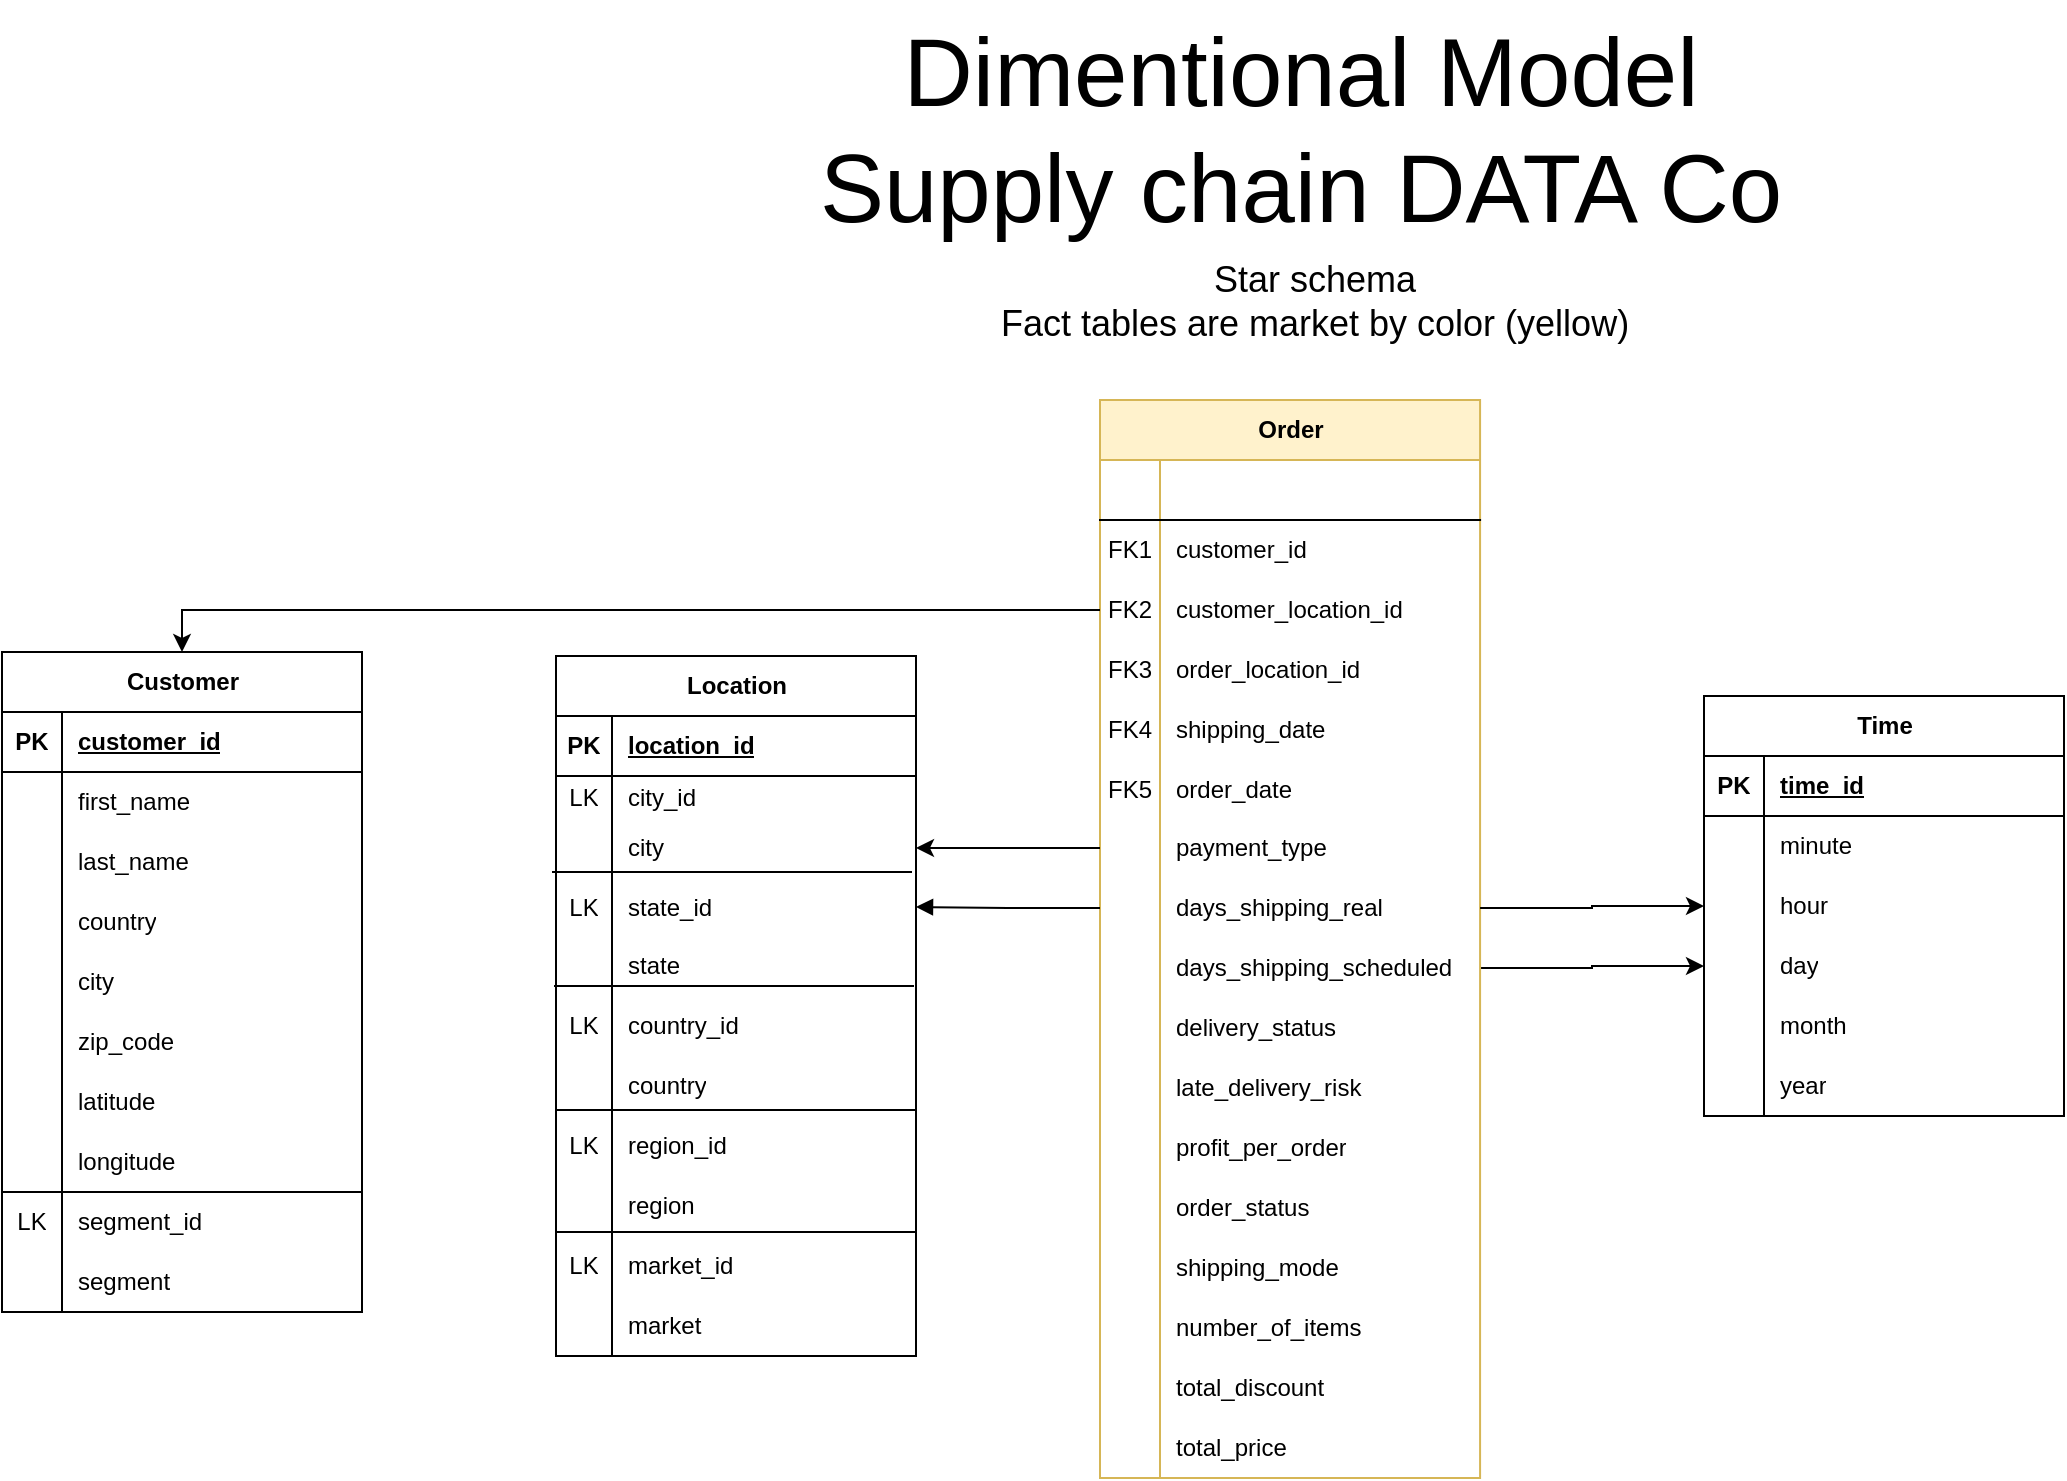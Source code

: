 <mxfile version="21.1.2" type="device">
  <diagram id="C5RBs43oDa-KdzZeNtuy" name="Page-1">
    <mxGraphModel dx="1591" dy="1399" grid="0" gridSize="10" guides="1" tooltips="1" connect="1" arrows="1" fold="1" page="0" pageScale="1" pageWidth="827" pageHeight="1169" math="0" shadow="0">
      <root>
        <mxCell id="WIyWlLk6GJQsqaUBKTNV-0" />
        <mxCell id="WIyWlLk6GJQsqaUBKTNV-1" parent="WIyWlLk6GJQsqaUBKTNV-0" />
        <mxCell id="9vlINu2ijhQBHvUozJI8-331" value="" style="edgeStyle=orthogonalEdgeStyle;rounded=0;orthogonalLoop=1;jettySize=auto;html=1;entryX=0;entryY=0.5;entryDx=0;entryDy=0;exitX=1;exitY=0.5;exitDx=0;exitDy=0;" parent="WIyWlLk6GJQsqaUBKTNV-1" source="9vlINu2ijhQBHvUozJI8-223" target="9vlINu2ijhQBHvUozJI8-97" edge="1">
          <mxGeometry relative="1" as="geometry">
            <mxPoint x="1900" y="445.0" as="targetPoint" />
          </mxGeometry>
        </mxCell>
        <mxCell id="9vlINu2ijhQBHvUozJI8-0" value="Order" style="shape=table;startSize=30;container=1;collapsible=1;childLayout=tableLayout;fixedRows=1;rowLines=0;fontStyle=1;align=center;resizeLast=1;html=1;fillColor=#fff2cc;strokeColor=#d6b656;" parent="WIyWlLk6GJQsqaUBKTNV-1" vertex="1">
          <mxGeometry x="1590" y="163" width="190.039" height="539" as="geometry" />
        </mxCell>
        <mxCell id="9vlINu2ijhQBHvUozJI8-1" value="" style="shape=tableRow;horizontal=0;startSize=0;swimlaneHead=0;swimlaneBody=0;fillColor=none;collapsible=0;dropTarget=0;points=[[0,0.5],[1,0.5]];portConstraint=eastwest;top=0;left=0;right=0;bottom=1;" parent="9vlINu2ijhQBHvUozJI8-0" vertex="1">
          <mxGeometry y="30" width="190.039" height="30" as="geometry" />
        </mxCell>
        <mxCell id="9vlINu2ijhQBHvUozJI8-2" value="" style="shape=partialRectangle;connectable=0;fillColor=none;top=0;left=0;bottom=0;right=0;fontStyle=1;overflow=hidden;whiteSpace=wrap;html=1;" parent="9vlINu2ijhQBHvUozJI8-1" vertex="1">
          <mxGeometry width="30" height="30" as="geometry">
            <mxRectangle width="30" height="30" as="alternateBounds" />
          </mxGeometry>
        </mxCell>
        <mxCell id="9vlINu2ijhQBHvUozJI8-3" value="" style="shape=partialRectangle;connectable=0;fillColor=none;top=0;left=0;bottom=0;right=0;align=left;spacingLeft=6;fontStyle=5;overflow=hidden;whiteSpace=wrap;html=1;" parent="9vlINu2ijhQBHvUozJI8-1" vertex="1">
          <mxGeometry x="30" width="160.039" height="30" as="geometry">
            <mxRectangle width="160.039" height="30" as="alternateBounds" />
          </mxGeometry>
        </mxCell>
        <mxCell id="crPJ7tFQ0Vz0llvzbCSS-12" style="shape=tableRow;horizontal=0;startSize=0;swimlaneHead=0;swimlaneBody=0;fillColor=none;collapsible=0;dropTarget=0;points=[[0,0.5],[1,0.5]];portConstraint=eastwest;top=0;left=0;right=0;bottom=0;" parent="9vlINu2ijhQBHvUozJI8-0" vertex="1">
          <mxGeometry y="60" width="190.039" height="30" as="geometry" />
        </mxCell>
        <mxCell id="crPJ7tFQ0Vz0llvzbCSS-13" value="FK1" style="shape=partialRectangle;connectable=0;fillColor=none;top=0;left=0;bottom=0;right=0;editable=1;overflow=hidden;whiteSpace=wrap;html=1;" parent="crPJ7tFQ0Vz0llvzbCSS-12" vertex="1">
          <mxGeometry width="30" height="30" as="geometry">
            <mxRectangle width="30" height="30" as="alternateBounds" />
          </mxGeometry>
        </mxCell>
        <mxCell id="crPJ7tFQ0Vz0llvzbCSS-14" value="customer_id" style="shape=partialRectangle;connectable=0;fillColor=none;top=0;left=0;bottom=0;right=0;align=left;spacingLeft=6;overflow=hidden;whiteSpace=wrap;html=1;" parent="crPJ7tFQ0Vz0llvzbCSS-12" vertex="1">
          <mxGeometry x="30" width="160.039" height="30" as="geometry">
            <mxRectangle width="160.039" height="30" as="alternateBounds" />
          </mxGeometry>
        </mxCell>
        <mxCell id="crPJ7tFQ0Vz0llvzbCSS-15" style="shape=tableRow;horizontal=0;startSize=0;swimlaneHead=0;swimlaneBody=0;fillColor=none;collapsible=0;dropTarget=0;points=[[0,0.5],[1,0.5]];portConstraint=eastwest;top=0;left=0;right=0;bottom=0;" parent="9vlINu2ijhQBHvUozJI8-0" vertex="1">
          <mxGeometry y="90" width="190.039" height="30" as="geometry" />
        </mxCell>
        <mxCell id="crPJ7tFQ0Vz0llvzbCSS-16" value="FK2" style="shape=partialRectangle;connectable=0;fillColor=none;top=0;left=0;bottom=0;right=0;editable=1;overflow=hidden;whiteSpace=wrap;html=1;" parent="crPJ7tFQ0Vz0llvzbCSS-15" vertex="1">
          <mxGeometry width="30" height="30" as="geometry">
            <mxRectangle width="30" height="30" as="alternateBounds" />
          </mxGeometry>
        </mxCell>
        <mxCell id="crPJ7tFQ0Vz0llvzbCSS-17" value="customer_location_id" style="shape=partialRectangle;connectable=0;fillColor=none;top=0;left=0;bottom=0;right=0;align=left;spacingLeft=6;overflow=hidden;whiteSpace=wrap;html=1;" parent="crPJ7tFQ0Vz0llvzbCSS-15" vertex="1">
          <mxGeometry x="30" width="160.039" height="30" as="geometry">
            <mxRectangle width="160.039" height="30" as="alternateBounds" />
          </mxGeometry>
        </mxCell>
        <mxCell id="8LSA0JV7mJ2hiwA9IjpK-10" style="shape=tableRow;horizontal=0;startSize=0;swimlaneHead=0;swimlaneBody=0;fillColor=none;collapsible=0;dropTarget=0;points=[[0,0.5],[1,0.5]];portConstraint=eastwest;top=0;left=0;right=0;bottom=0;" parent="9vlINu2ijhQBHvUozJI8-0" vertex="1">
          <mxGeometry y="120" width="190.039" height="30" as="geometry" />
        </mxCell>
        <mxCell id="8LSA0JV7mJ2hiwA9IjpK-11" value="FK3" style="shape=partialRectangle;connectable=0;fillColor=none;top=0;left=0;bottom=0;right=0;editable=1;overflow=hidden;whiteSpace=wrap;html=1;" parent="8LSA0JV7mJ2hiwA9IjpK-10" vertex="1">
          <mxGeometry width="30" height="30" as="geometry">
            <mxRectangle width="30" height="30" as="alternateBounds" />
          </mxGeometry>
        </mxCell>
        <mxCell id="8LSA0JV7mJ2hiwA9IjpK-12" value="order_location_id" style="shape=partialRectangle;connectable=0;fillColor=none;top=0;left=0;bottom=0;right=0;align=left;spacingLeft=6;overflow=hidden;whiteSpace=wrap;html=1;" parent="8LSA0JV7mJ2hiwA9IjpK-10" vertex="1">
          <mxGeometry x="30" width="160.039" height="30" as="geometry">
            <mxRectangle width="160.039" height="30" as="alternateBounds" />
          </mxGeometry>
        </mxCell>
        <mxCell id="crPJ7tFQ0Vz0llvzbCSS-18" style="shape=tableRow;horizontal=0;startSize=0;swimlaneHead=0;swimlaneBody=0;fillColor=none;collapsible=0;dropTarget=0;points=[[0,0.5],[1,0.5]];portConstraint=eastwest;top=0;left=0;right=0;bottom=0;" parent="9vlINu2ijhQBHvUozJI8-0" vertex="1">
          <mxGeometry y="150" width="190.039" height="30" as="geometry" />
        </mxCell>
        <mxCell id="crPJ7tFQ0Vz0llvzbCSS-19" value="FK4" style="shape=partialRectangle;connectable=0;fillColor=none;top=0;left=0;bottom=0;right=0;editable=1;overflow=hidden;whiteSpace=wrap;html=1;" parent="crPJ7tFQ0Vz0llvzbCSS-18" vertex="1">
          <mxGeometry width="30" height="30" as="geometry">
            <mxRectangle width="30" height="30" as="alternateBounds" />
          </mxGeometry>
        </mxCell>
        <mxCell id="crPJ7tFQ0Vz0llvzbCSS-20" value="shipping_date" style="shape=partialRectangle;connectable=0;fillColor=none;top=0;left=0;bottom=0;right=0;align=left;spacingLeft=6;overflow=hidden;whiteSpace=wrap;html=1;" parent="crPJ7tFQ0Vz0llvzbCSS-18" vertex="1">
          <mxGeometry x="30" width="160.039" height="30" as="geometry">
            <mxRectangle width="160.039" height="30" as="alternateBounds" />
          </mxGeometry>
        </mxCell>
        <mxCell id="9vlINu2ijhQBHvUozJI8-199" style="shape=tableRow;horizontal=0;startSize=0;swimlaneHead=0;swimlaneBody=0;fillColor=none;collapsible=0;dropTarget=0;points=[[0,0.5],[1,0.5]];portConstraint=eastwest;top=0;left=0;right=0;bottom=0;fontStyle=1" parent="9vlINu2ijhQBHvUozJI8-0" vertex="1">
          <mxGeometry y="180" width="190.039" height="29" as="geometry" />
        </mxCell>
        <mxCell id="9vlINu2ijhQBHvUozJI8-200" value="FK5" style="shape=partialRectangle;connectable=0;fillColor=none;top=0;left=0;bottom=0;right=0;editable=1;overflow=hidden;whiteSpace=wrap;html=1;" parent="9vlINu2ijhQBHvUozJI8-199" vertex="1">
          <mxGeometry width="30" height="29" as="geometry">
            <mxRectangle width="30" height="29" as="alternateBounds" />
          </mxGeometry>
        </mxCell>
        <mxCell id="9vlINu2ijhQBHvUozJI8-201" value="order_date" style="shape=partialRectangle;connectable=0;fillColor=none;top=0;left=0;bottom=0;right=0;align=left;spacingLeft=6;overflow=hidden;whiteSpace=wrap;html=1;fontStyle=0" parent="9vlINu2ijhQBHvUozJI8-199" vertex="1">
          <mxGeometry x="30" width="160.039" height="29" as="geometry">
            <mxRectangle width="160.039" height="29" as="alternateBounds" />
          </mxGeometry>
        </mxCell>
        <mxCell id="9vlINu2ijhQBHvUozJI8-196" style="shape=tableRow;horizontal=0;startSize=0;swimlaneHead=0;swimlaneBody=0;fillColor=none;collapsible=0;dropTarget=0;points=[[0,0.5],[1,0.5]];portConstraint=eastwest;top=0;left=0;right=0;bottom=0;" parent="9vlINu2ijhQBHvUozJI8-0" vertex="1">
          <mxGeometry y="209" width="190.039" height="30" as="geometry" />
        </mxCell>
        <mxCell id="9vlINu2ijhQBHvUozJI8-197" style="shape=partialRectangle;connectable=0;fillColor=none;top=0;left=0;bottom=0;right=0;editable=1;overflow=hidden;whiteSpace=wrap;html=1;" parent="9vlINu2ijhQBHvUozJI8-196" vertex="1">
          <mxGeometry width="30" height="30" as="geometry">
            <mxRectangle width="30" height="30" as="alternateBounds" />
          </mxGeometry>
        </mxCell>
        <mxCell id="9vlINu2ijhQBHvUozJI8-198" value="payment_type" style="shape=partialRectangle;connectable=0;fillColor=none;top=0;left=0;bottom=0;right=0;align=left;spacingLeft=6;overflow=hidden;whiteSpace=wrap;html=1;" parent="9vlINu2ijhQBHvUozJI8-196" vertex="1">
          <mxGeometry x="30" width="160.039" height="30" as="geometry">
            <mxRectangle width="160.039" height="30" as="alternateBounds" />
          </mxGeometry>
        </mxCell>
        <mxCell id="9vlINu2ijhQBHvUozJI8-220" style="shape=tableRow;horizontal=0;startSize=0;swimlaneHead=0;swimlaneBody=0;fillColor=none;collapsible=0;dropTarget=0;points=[[0,0.5],[1,0.5]];portConstraint=eastwest;top=0;left=0;right=0;bottom=0;" parent="9vlINu2ijhQBHvUozJI8-0" vertex="1">
          <mxGeometry y="239" width="190.039" height="30" as="geometry" />
        </mxCell>
        <mxCell id="9vlINu2ijhQBHvUozJI8-221" style="shape=partialRectangle;connectable=0;fillColor=none;top=0;left=0;bottom=0;right=0;editable=1;overflow=hidden;whiteSpace=wrap;html=1;" parent="9vlINu2ijhQBHvUozJI8-220" vertex="1">
          <mxGeometry width="30" height="30" as="geometry">
            <mxRectangle width="30" height="30" as="alternateBounds" />
          </mxGeometry>
        </mxCell>
        <mxCell id="9vlINu2ijhQBHvUozJI8-222" value="days_shipping_real" style="shape=partialRectangle;connectable=0;fillColor=none;top=0;left=0;bottom=0;right=0;align=left;spacingLeft=6;overflow=hidden;whiteSpace=wrap;html=1;" parent="9vlINu2ijhQBHvUozJI8-220" vertex="1">
          <mxGeometry x="30" width="160.039" height="30" as="geometry">
            <mxRectangle width="160.039" height="30" as="alternateBounds" />
          </mxGeometry>
        </mxCell>
        <mxCell id="9vlINu2ijhQBHvUozJI8-223" style="shape=tableRow;horizontal=0;startSize=0;swimlaneHead=0;swimlaneBody=0;fillColor=none;collapsible=0;dropTarget=0;points=[[0,0.5],[1,0.5]];portConstraint=eastwest;top=0;left=0;right=0;bottom=0;" parent="9vlINu2ijhQBHvUozJI8-0" vertex="1">
          <mxGeometry y="269" width="190.039" height="30" as="geometry" />
        </mxCell>
        <mxCell id="9vlINu2ijhQBHvUozJI8-224" style="shape=partialRectangle;connectable=0;fillColor=none;top=0;left=0;bottom=0;right=0;editable=1;overflow=hidden;whiteSpace=wrap;html=1;" parent="9vlINu2ijhQBHvUozJI8-223" vertex="1">
          <mxGeometry width="30" height="30" as="geometry">
            <mxRectangle width="30" height="30" as="alternateBounds" />
          </mxGeometry>
        </mxCell>
        <mxCell id="9vlINu2ijhQBHvUozJI8-225" value="days_shipping_scheduled" style="shape=partialRectangle;connectable=0;fillColor=none;top=0;left=0;bottom=0;right=0;align=left;spacingLeft=6;overflow=hidden;whiteSpace=wrap;html=1;" parent="9vlINu2ijhQBHvUozJI8-223" vertex="1">
          <mxGeometry x="30" width="160.039" height="30" as="geometry">
            <mxRectangle width="160.039" height="30" as="alternateBounds" />
          </mxGeometry>
        </mxCell>
        <mxCell id="9vlINu2ijhQBHvUozJI8-229" style="shape=tableRow;horizontal=0;startSize=0;swimlaneHead=0;swimlaneBody=0;fillColor=none;collapsible=0;dropTarget=0;points=[[0,0.5],[1,0.5]];portConstraint=eastwest;top=0;left=0;right=0;bottom=0;" parent="9vlINu2ijhQBHvUozJI8-0" vertex="1">
          <mxGeometry y="299" width="190.039" height="30" as="geometry" />
        </mxCell>
        <mxCell id="9vlINu2ijhQBHvUozJI8-230" style="shape=partialRectangle;connectable=0;fillColor=none;top=0;left=0;bottom=0;right=0;editable=1;overflow=hidden;whiteSpace=wrap;html=1;" parent="9vlINu2ijhQBHvUozJI8-229" vertex="1">
          <mxGeometry width="30" height="30" as="geometry">
            <mxRectangle width="30" height="30" as="alternateBounds" />
          </mxGeometry>
        </mxCell>
        <mxCell id="9vlINu2ijhQBHvUozJI8-231" value="delivery_status" style="shape=partialRectangle;connectable=0;fillColor=none;top=0;left=0;bottom=0;right=0;align=left;spacingLeft=6;overflow=hidden;whiteSpace=wrap;html=1;" parent="9vlINu2ijhQBHvUozJI8-229" vertex="1">
          <mxGeometry x="30" width="160.039" height="30" as="geometry">
            <mxRectangle width="160.039" height="30" as="alternateBounds" />
          </mxGeometry>
        </mxCell>
        <mxCell id="9vlINu2ijhQBHvUozJI8-226" style="shape=tableRow;horizontal=0;startSize=0;swimlaneHead=0;swimlaneBody=0;fillColor=none;collapsible=0;dropTarget=0;points=[[0,0.5],[1,0.5]];portConstraint=eastwest;top=0;left=0;right=0;bottom=0;" parent="9vlINu2ijhQBHvUozJI8-0" vertex="1">
          <mxGeometry y="329" width="190.039" height="30" as="geometry" />
        </mxCell>
        <mxCell id="9vlINu2ijhQBHvUozJI8-227" style="shape=partialRectangle;connectable=0;fillColor=none;top=0;left=0;bottom=0;right=0;editable=1;overflow=hidden;whiteSpace=wrap;html=1;" parent="9vlINu2ijhQBHvUozJI8-226" vertex="1">
          <mxGeometry width="30" height="30" as="geometry">
            <mxRectangle width="30" height="30" as="alternateBounds" />
          </mxGeometry>
        </mxCell>
        <mxCell id="9vlINu2ijhQBHvUozJI8-228" value="late_delivery_risk" style="shape=partialRectangle;connectable=0;fillColor=none;top=0;left=0;bottom=0;right=0;align=left;spacingLeft=6;overflow=hidden;whiteSpace=wrap;html=1;" parent="9vlINu2ijhQBHvUozJI8-226" vertex="1">
          <mxGeometry x="30" width="160.039" height="30" as="geometry">
            <mxRectangle width="160.039" height="30" as="alternateBounds" />
          </mxGeometry>
        </mxCell>
        <mxCell id="9vlINu2ijhQBHvUozJI8-211" style="shape=tableRow;horizontal=0;startSize=0;swimlaneHead=0;swimlaneBody=0;fillColor=none;collapsible=0;dropTarget=0;points=[[0,0.5],[1,0.5]];portConstraint=eastwest;top=0;left=0;right=0;bottom=0;" parent="9vlINu2ijhQBHvUozJI8-0" vertex="1">
          <mxGeometry y="359" width="190.039" height="30" as="geometry" />
        </mxCell>
        <mxCell id="9vlINu2ijhQBHvUozJI8-212" style="shape=partialRectangle;connectable=0;fillColor=none;top=0;left=0;bottom=0;right=0;editable=1;overflow=hidden;whiteSpace=wrap;html=1;" parent="9vlINu2ijhQBHvUozJI8-211" vertex="1">
          <mxGeometry width="30" height="30" as="geometry">
            <mxRectangle width="30" height="30" as="alternateBounds" />
          </mxGeometry>
        </mxCell>
        <mxCell id="9vlINu2ijhQBHvUozJI8-213" value="profit_per_order" style="shape=partialRectangle;connectable=0;fillColor=none;top=0;left=0;bottom=0;right=0;align=left;spacingLeft=6;overflow=hidden;whiteSpace=wrap;html=1;fontStyle=0" parent="9vlINu2ijhQBHvUozJI8-211" vertex="1">
          <mxGeometry x="30" width="160.039" height="30" as="geometry">
            <mxRectangle width="160.039" height="30" as="alternateBounds" />
          </mxGeometry>
        </mxCell>
        <mxCell id="9vlINu2ijhQBHvUozJI8-214" style="shape=tableRow;horizontal=0;startSize=0;swimlaneHead=0;swimlaneBody=0;fillColor=none;collapsible=0;dropTarget=0;points=[[0,0.5],[1,0.5]];portConstraint=eastwest;top=0;left=0;right=0;bottom=0;" parent="9vlINu2ijhQBHvUozJI8-0" vertex="1">
          <mxGeometry y="389" width="190.039" height="30" as="geometry" />
        </mxCell>
        <mxCell id="9vlINu2ijhQBHvUozJI8-215" style="shape=partialRectangle;connectable=0;fillColor=none;top=0;left=0;bottom=0;right=0;editable=1;overflow=hidden;whiteSpace=wrap;html=1;" parent="9vlINu2ijhQBHvUozJI8-214" vertex="1">
          <mxGeometry width="30" height="30" as="geometry">
            <mxRectangle width="30" height="30" as="alternateBounds" />
          </mxGeometry>
        </mxCell>
        <mxCell id="9vlINu2ijhQBHvUozJI8-216" value="order_status" style="shape=partialRectangle;connectable=0;fillColor=none;top=0;left=0;bottom=0;right=0;align=left;spacingLeft=6;overflow=hidden;whiteSpace=wrap;html=1;fontStyle=0" parent="9vlINu2ijhQBHvUozJI8-214" vertex="1">
          <mxGeometry x="30" width="160.039" height="30" as="geometry">
            <mxRectangle width="160.039" height="30" as="alternateBounds" />
          </mxGeometry>
        </mxCell>
        <mxCell id="9vlINu2ijhQBHvUozJI8-208" style="shape=tableRow;horizontal=0;startSize=0;swimlaneHead=0;swimlaneBody=0;fillColor=none;collapsible=0;dropTarget=0;points=[[0,0.5],[1,0.5]];portConstraint=eastwest;top=0;left=0;right=0;bottom=0;fontStyle=1" parent="9vlINu2ijhQBHvUozJI8-0" vertex="1">
          <mxGeometry y="419" width="190.039" height="30" as="geometry" />
        </mxCell>
        <mxCell id="9vlINu2ijhQBHvUozJI8-209" style="shape=partialRectangle;connectable=0;fillColor=none;top=0;left=0;bottom=0;right=0;editable=1;overflow=hidden;whiteSpace=wrap;html=1;" parent="9vlINu2ijhQBHvUozJI8-208" vertex="1">
          <mxGeometry width="30" height="30" as="geometry">
            <mxRectangle width="30" height="30" as="alternateBounds" />
          </mxGeometry>
        </mxCell>
        <mxCell id="9vlINu2ijhQBHvUozJI8-210" value="shipping_mode" style="shape=partialRectangle;connectable=0;fillColor=none;top=0;left=0;bottom=0;right=0;align=left;spacingLeft=6;overflow=hidden;whiteSpace=wrap;html=1;fontStyle=0" parent="9vlINu2ijhQBHvUozJI8-208" vertex="1">
          <mxGeometry x="30" width="160.039" height="30" as="geometry">
            <mxRectangle width="160.039" height="30" as="alternateBounds" />
          </mxGeometry>
        </mxCell>
        <mxCell id="9vlINu2ijhQBHvUozJI8-4" value="" style="shape=tableRow;horizontal=0;startSize=0;swimlaneHead=0;swimlaneBody=0;fillColor=none;collapsible=0;dropTarget=0;points=[[0,0.5],[1,0.5]];portConstraint=eastwest;top=0;left=0;right=0;bottom=0;" parent="9vlINu2ijhQBHvUozJI8-0" vertex="1">
          <mxGeometry y="449" width="190.039" height="30" as="geometry" />
        </mxCell>
        <mxCell id="9vlINu2ijhQBHvUozJI8-5" value="" style="shape=partialRectangle;connectable=0;fillColor=none;top=0;left=0;bottom=0;right=0;editable=1;overflow=hidden;whiteSpace=wrap;html=1;" parent="9vlINu2ijhQBHvUozJI8-4" vertex="1">
          <mxGeometry width="30" height="30" as="geometry">
            <mxRectangle width="30" height="30" as="alternateBounds" />
          </mxGeometry>
        </mxCell>
        <mxCell id="9vlINu2ijhQBHvUozJI8-6" value="number_of_items" style="shape=partialRectangle;connectable=0;fillColor=none;top=0;left=0;bottom=0;right=0;align=left;spacingLeft=6;overflow=hidden;whiteSpace=wrap;html=1;fontStyle=0" parent="9vlINu2ijhQBHvUozJI8-4" vertex="1">
          <mxGeometry x="30" width="160.039" height="30" as="geometry">
            <mxRectangle width="160.039" height="30" as="alternateBounds" />
          </mxGeometry>
        </mxCell>
        <mxCell id="qMYEpVoAq5XhD6evY4pM-0" style="shape=tableRow;horizontal=0;startSize=0;swimlaneHead=0;swimlaneBody=0;fillColor=none;collapsible=0;dropTarget=0;points=[[0,0.5],[1,0.5]];portConstraint=eastwest;top=0;left=0;right=0;bottom=0;" parent="9vlINu2ijhQBHvUozJI8-0" vertex="1">
          <mxGeometry y="479" width="190.039" height="30" as="geometry" />
        </mxCell>
        <mxCell id="qMYEpVoAq5XhD6evY4pM-1" style="shape=partialRectangle;connectable=0;fillColor=none;top=0;left=0;bottom=0;right=0;editable=1;overflow=hidden;whiteSpace=wrap;html=1;" parent="qMYEpVoAq5XhD6evY4pM-0" vertex="1">
          <mxGeometry width="30" height="30" as="geometry">
            <mxRectangle width="30" height="30" as="alternateBounds" />
          </mxGeometry>
        </mxCell>
        <mxCell id="qMYEpVoAq5XhD6evY4pM-2" value="total_discount" style="shape=partialRectangle;connectable=0;fillColor=none;top=0;left=0;bottom=0;right=0;align=left;spacingLeft=6;overflow=hidden;whiteSpace=wrap;html=1;fontStyle=0" parent="qMYEpVoAq5XhD6evY4pM-0" vertex="1">
          <mxGeometry x="30" width="160.039" height="30" as="geometry">
            <mxRectangle width="160.039" height="30" as="alternateBounds" />
          </mxGeometry>
        </mxCell>
        <mxCell id="9vlINu2ijhQBHvUozJI8-7" value="" style="shape=tableRow;horizontal=0;startSize=0;swimlaneHead=0;swimlaneBody=0;fillColor=none;collapsible=0;dropTarget=0;points=[[0,0.5],[1,0.5]];portConstraint=eastwest;top=0;left=0;right=0;bottom=0;" parent="9vlINu2ijhQBHvUozJI8-0" vertex="1">
          <mxGeometry y="509" width="190.039" height="30" as="geometry" />
        </mxCell>
        <mxCell id="9vlINu2ijhQBHvUozJI8-8" value="" style="shape=partialRectangle;connectable=0;fillColor=none;top=0;left=0;bottom=0;right=0;editable=1;overflow=hidden;whiteSpace=wrap;html=1;" parent="9vlINu2ijhQBHvUozJI8-7" vertex="1">
          <mxGeometry width="30" height="30" as="geometry">
            <mxRectangle width="30" height="30" as="alternateBounds" />
          </mxGeometry>
        </mxCell>
        <mxCell id="9vlINu2ijhQBHvUozJI8-9" value="total_price&amp;nbsp;" style="shape=partialRectangle;connectable=0;fillColor=none;top=0;left=0;bottom=0;right=0;align=left;spacingLeft=6;overflow=hidden;whiteSpace=wrap;html=1;fontStyle=0" parent="9vlINu2ijhQBHvUozJI8-7" vertex="1">
          <mxGeometry x="30" width="160.039" height="30" as="geometry">
            <mxRectangle width="160.039" height="30" as="alternateBounds" />
          </mxGeometry>
        </mxCell>
        <mxCell id="9vlINu2ijhQBHvUozJI8-87" value="Time" style="shape=table;startSize=30;container=1;collapsible=1;childLayout=tableLayout;fixedRows=1;rowLines=0;fontStyle=1;align=center;resizeLast=1;html=1;" parent="WIyWlLk6GJQsqaUBKTNV-1" vertex="1">
          <mxGeometry x="1892" y="311" width="180" height="210" as="geometry" />
        </mxCell>
        <mxCell id="9vlINu2ijhQBHvUozJI8-88" value="" style="shape=tableRow;horizontal=0;startSize=0;swimlaneHead=0;swimlaneBody=0;fillColor=none;collapsible=0;dropTarget=0;points=[[0,0.5],[1,0.5]];portConstraint=eastwest;top=0;left=0;right=0;bottom=1;" parent="9vlINu2ijhQBHvUozJI8-87" vertex="1">
          <mxGeometry y="30" width="180" height="30" as="geometry" />
        </mxCell>
        <mxCell id="9vlINu2ijhQBHvUozJI8-89" value="PK" style="shape=partialRectangle;connectable=0;fillColor=none;top=0;left=0;bottom=0;right=0;fontStyle=1;overflow=hidden;whiteSpace=wrap;html=1;" parent="9vlINu2ijhQBHvUozJI8-88" vertex="1">
          <mxGeometry width="30" height="30" as="geometry">
            <mxRectangle width="30" height="30" as="alternateBounds" />
          </mxGeometry>
        </mxCell>
        <mxCell id="9vlINu2ijhQBHvUozJI8-90" value="time_id" style="shape=partialRectangle;connectable=0;fillColor=none;top=0;left=0;bottom=0;right=0;align=left;spacingLeft=6;fontStyle=5;overflow=hidden;whiteSpace=wrap;html=1;" parent="9vlINu2ijhQBHvUozJI8-88" vertex="1">
          <mxGeometry x="30" width="150" height="30" as="geometry">
            <mxRectangle width="150" height="30" as="alternateBounds" />
          </mxGeometry>
        </mxCell>
        <mxCell id="9vlINu2ijhQBHvUozJI8-91" value="" style="shape=tableRow;horizontal=0;startSize=0;swimlaneHead=0;swimlaneBody=0;fillColor=none;collapsible=0;dropTarget=0;points=[[0,0.5],[1,0.5]];portConstraint=eastwest;top=0;left=0;right=0;bottom=0;" parent="9vlINu2ijhQBHvUozJI8-87" vertex="1">
          <mxGeometry y="60" width="180" height="30" as="geometry" />
        </mxCell>
        <mxCell id="9vlINu2ijhQBHvUozJI8-92" value="" style="shape=partialRectangle;connectable=0;fillColor=none;top=0;left=0;bottom=0;right=0;editable=1;overflow=hidden;whiteSpace=wrap;html=1;" parent="9vlINu2ijhQBHvUozJI8-91" vertex="1">
          <mxGeometry width="30" height="30" as="geometry">
            <mxRectangle width="30" height="30" as="alternateBounds" />
          </mxGeometry>
        </mxCell>
        <mxCell id="9vlINu2ijhQBHvUozJI8-93" value="minute" style="shape=partialRectangle;connectable=0;fillColor=none;top=0;left=0;bottom=0;right=0;align=left;spacingLeft=6;overflow=hidden;whiteSpace=wrap;html=1;" parent="9vlINu2ijhQBHvUozJI8-91" vertex="1">
          <mxGeometry x="30" width="150" height="30" as="geometry">
            <mxRectangle width="150" height="30" as="alternateBounds" />
          </mxGeometry>
        </mxCell>
        <mxCell id="9vlINu2ijhQBHvUozJI8-94" value="" style="shape=tableRow;horizontal=0;startSize=0;swimlaneHead=0;swimlaneBody=0;fillColor=none;collapsible=0;dropTarget=0;points=[[0,0.5],[1,0.5]];portConstraint=eastwest;top=0;left=0;right=0;bottom=0;" parent="9vlINu2ijhQBHvUozJI8-87" vertex="1">
          <mxGeometry y="90" width="180" height="30" as="geometry" />
        </mxCell>
        <mxCell id="9vlINu2ijhQBHvUozJI8-95" value="" style="shape=partialRectangle;connectable=0;fillColor=none;top=0;left=0;bottom=0;right=0;editable=1;overflow=hidden;whiteSpace=wrap;html=1;" parent="9vlINu2ijhQBHvUozJI8-94" vertex="1">
          <mxGeometry width="30" height="30" as="geometry">
            <mxRectangle width="30" height="30" as="alternateBounds" />
          </mxGeometry>
        </mxCell>
        <mxCell id="9vlINu2ijhQBHvUozJI8-96" value="hour" style="shape=partialRectangle;connectable=0;fillColor=none;top=0;left=0;bottom=0;right=0;align=left;spacingLeft=6;overflow=hidden;whiteSpace=wrap;html=1;" parent="9vlINu2ijhQBHvUozJI8-94" vertex="1">
          <mxGeometry x="30" width="150" height="30" as="geometry">
            <mxRectangle width="150" height="30" as="alternateBounds" />
          </mxGeometry>
        </mxCell>
        <mxCell id="9vlINu2ijhQBHvUozJI8-97" value="" style="shape=tableRow;horizontal=0;startSize=0;swimlaneHead=0;swimlaneBody=0;fillColor=none;collapsible=0;dropTarget=0;points=[[0,0.5],[1,0.5]];portConstraint=eastwest;top=0;left=0;right=0;bottom=0;" parent="9vlINu2ijhQBHvUozJI8-87" vertex="1">
          <mxGeometry y="120" width="180" height="30" as="geometry" />
        </mxCell>
        <mxCell id="9vlINu2ijhQBHvUozJI8-98" value="" style="shape=partialRectangle;connectable=0;fillColor=none;top=0;left=0;bottom=0;right=0;editable=1;overflow=hidden;whiteSpace=wrap;html=1;" parent="9vlINu2ijhQBHvUozJI8-97" vertex="1">
          <mxGeometry width="30" height="30" as="geometry">
            <mxRectangle width="30" height="30" as="alternateBounds" />
          </mxGeometry>
        </mxCell>
        <mxCell id="9vlINu2ijhQBHvUozJI8-99" value="day" style="shape=partialRectangle;connectable=0;fillColor=none;top=0;left=0;bottom=0;right=0;align=left;spacingLeft=6;overflow=hidden;whiteSpace=wrap;html=1;" parent="9vlINu2ijhQBHvUozJI8-97" vertex="1">
          <mxGeometry x="30" width="150" height="30" as="geometry">
            <mxRectangle width="150" height="30" as="alternateBounds" />
          </mxGeometry>
        </mxCell>
        <mxCell id="9vlINu2ijhQBHvUozJI8-190" style="shape=tableRow;horizontal=0;startSize=0;swimlaneHead=0;swimlaneBody=0;fillColor=none;collapsible=0;dropTarget=0;points=[[0,0.5],[1,0.5]];portConstraint=eastwest;top=0;left=0;right=0;bottom=0;" parent="9vlINu2ijhQBHvUozJI8-87" vertex="1">
          <mxGeometry y="150" width="180" height="30" as="geometry" />
        </mxCell>
        <mxCell id="9vlINu2ijhQBHvUozJI8-191" style="shape=partialRectangle;connectable=0;fillColor=none;top=0;left=0;bottom=0;right=0;editable=1;overflow=hidden;whiteSpace=wrap;html=1;" parent="9vlINu2ijhQBHvUozJI8-190" vertex="1">
          <mxGeometry width="30" height="30" as="geometry">
            <mxRectangle width="30" height="30" as="alternateBounds" />
          </mxGeometry>
        </mxCell>
        <mxCell id="9vlINu2ijhQBHvUozJI8-192" value="month" style="shape=partialRectangle;connectable=0;fillColor=none;top=0;left=0;bottom=0;right=0;align=left;spacingLeft=6;overflow=hidden;whiteSpace=wrap;html=1;" parent="9vlINu2ijhQBHvUozJI8-190" vertex="1">
          <mxGeometry x="30" width="150" height="30" as="geometry">
            <mxRectangle width="150" height="30" as="alternateBounds" />
          </mxGeometry>
        </mxCell>
        <mxCell id="9vlINu2ijhQBHvUozJI8-193" style="shape=tableRow;horizontal=0;startSize=0;swimlaneHead=0;swimlaneBody=0;fillColor=none;collapsible=0;dropTarget=0;points=[[0,0.5],[1,0.5]];portConstraint=eastwest;top=0;left=0;right=0;bottom=0;" parent="9vlINu2ijhQBHvUozJI8-87" vertex="1">
          <mxGeometry y="180" width="180" height="30" as="geometry" />
        </mxCell>
        <mxCell id="9vlINu2ijhQBHvUozJI8-194" style="shape=partialRectangle;connectable=0;fillColor=none;top=0;left=0;bottom=0;right=0;editable=1;overflow=hidden;whiteSpace=wrap;html=1;" parent="9vlINu2ijhQBHvUozJI8-193" vertex="1">
          <mxGeometry width="30" height="30" as="geometry">
            <mxRectangle width="30" height="30" as="alternateBounds" />
          </mxGeometry>
        </mxCell>
        <mxCell id="9vlINu2ijhQBHvUozJI8-195" value="year" style="shape=partialRectangle;connectable=0;fillColor=none;top=0;left=0;bottom=0;right=0;align=left;spacingLeft=6;overflow=hidden;whiteSpace=wrap;html=1;" parent="9vlINu2ijhQBHvUozJI8-193" vertex="1">
          <mxGeometry x="30" width="150" height="30" as="geometry">
            <mxRectangle width="150" height="30" as="alternateBounds" />
          </mxGeometry>
        </mxCell>
        <mxCell id="9vlINu2ijhQBHvUozJI8-100" value="Location" style="shape=table;startSize=30;container=1;collapsible=1;childLayout=tableLayout;fixedRows=1;rowLines=0;fontStyle=1;align=center;resizeLast=1;html=1;" parent="WIyWlLk6GJQsqaUBKTNV-1" vertex="1">
          <mxGeometry x="1318" y="291" width="180" height="350" as="geometry" />
        </mxCell>
        <mxCell id="9vlINu2ijhQBHvUozJI8-101" value="" style="shape=tableRow;horizontal=0;startSize=0;swimlaneHead=0;swimlaneBody=0;fillColor=none;collapsible=0;dropTarget=0;points=[[0,0.5],[1,0.5]];portConstraint=eastwest;top=0;left=0;right=0;bottom=1;" parent="9vlINu2ijhQBHvUozJI8-100" vertex="1">
          <mxGeometry y="30" width="180" height="30" as="geometry" />
        </mxCell>
        <mxCell id="9vlINu2ijhQBHvUozJI8-102" value="PK" style="shape=partialRectangle;connectable=0;fillColor=none;top=0;left=0;bottom=0;right=0;fontStyle=1;overflow=hidden;whiteSpace=wrap;html=1;" parent="9vlINu2ijhQBHvUozJI8-101" vertex="1">
          <mxGeometry width="28" height="30" as="geometry">
            <mxRectangle width="28" height="30" as="alternateBounds" />
          </mxGeometry>
        </mxCell>
        <mxCell id="9vlINu2ijhQBHvUozJI8-103" value="location_id" style="shape=partialRectangle;connectable=0;fillColor=none;top=0;left=0;bottom=0;right=0;align=left;spacingLeft=6;fontStyle=5;overflow=hidden;whiteSpace=wrap;html=1;" parent="9vlINu2ijhQBHvUozJI8-101" vertex="1">
          <mxGeometry x="28" width="152" height="30" as="geometry">
            <mxRectangle width="152" height="30" as="alternateBounds" />
          </mxGeometry>
        </mxCell>
        <mxCell id="7bIyxyWzbEFd4Pbs0qf7-64" style="shape=tableRow;horizontal=0;startSize=0;swimlaneHead=0;swimlaneBody=0;fillColor=none;collapsible=0;dropTarget=0;points=[[0,0.5],[1,0.5]];portConstraint=eastwest;top=0;left=0;right=0;bottom=0;" parent="9vlINu2ijhQBHvUozJI8-100" vertex="1">
          <mxGeometry y="60" width="180" height="21" as="geometry" />
        </mxCell>
        <mxCell id="7bIyxyWzbEFd4Pbs0qf7-65" value="LK" style="shape=partialRectangle;connectable=0;fillColor=none;top=0;left=0;bottom=0;right=0;editable=1;overflow=hidden;whiteSpace=wrap;html=1;" parent="7bIyxyWzbEFd4Pbs0qf7-64" vertex="1">
          <mxGeometry width="28" height="21" as="geometry">
            <mxRectangle width="28" height="21" as="alternateBounds" />
          </mxGeometry>
        </mxCell>
        <mxCell id="7bIyxyWzbEFd4Pbs0qf7-66" value="city_id" style="shape=partialRectangle;connectable=0;fillColor=none;top=0;left=0;bottom=0;right=0;align=left;spacingLeft=6;overflow=hidden;whiteSpace=wrap;html=1;" parent="7bIyxyWzbEFd4Pbs0qf7-64" vertex="1">
          <mxGeometry x="28" width="152" height="21" as="geometry">
            <mxRectangle width="152" height="21" as="alternateBounds" />
          </mxGeometry>
        </mxCell>
        <mxCell id="9vlINu2ijhQBHvUozJI8-104" value="" style="shape=tableRow;horizontal=0;startSize=0;swimlaneHead=0;swimlaneBody=0;fillColor=none;collapsible=0;dropTarget=0;points=[[0,0.5],[1,0.5]];portConstraint=eastwest;top=0;left=0;right=0;bottom=0;" parent="9vlINu2ijhQBHvUozJI8-100" vertex="1">
          <mxGeometry y="81" width="180" height="30" as="geometry" />
        </mxCell>
        <mxCell id="9vlINu2ijhQBHvUozJI8-105" value="" style="shape=partialRectangle;connectable=0;fillColor=none;top=0;left=0;bottom=0;right=0;editable=1;overflow=hidden;whiteSpace=wrap;html=1;" parent="9vlINu2ijhQBHvUozJI8-104" vertex="1">
          <mxGeometry width="28" height="30" as="geometry">
            <mxRectangle width="28" height="30" as="alternateBounds" />
          </mxGeometry>
        </mxCell>
        <mxCell id="9vlINu2ijhQBHvUozJI8-106" value="city" style="shape=partialRectangle;connectable=0;fillColor=none;top=0;left=0;bottom=0;right=0;align=left;spacingLeft=6;overflow=hidden;whiteSpace=wrap;html=1;" parent="9vlINu2ijhQBHvUozJI8-104" vertex="1">
          <mxGeometry x="28" width="152" height="30" as="geometry">
            <mxRectangle width="152" height="30" as="alternateBounds" />
          </mxGeometry>
        </mxCell>
        <mxCell id="7bIyxyWzbEFd4Pbs0qf7-61" style="shape=tableRow;horizontal=0;startSize=0;swimlaneHead=0;swimlaneBody=0;fillColor=none;collapsible=0;dropTarget=0;points=[[0,0.5],[1,0.5]];portConstraint=eastwest;top=0;left=0;right=0;bottom=0;" parent="9vlINu2ijhQBHvUozJI8-100" vertex="1">
          <mxGeometry y="111" width="180" height="29" as="geometry" />
        </mxCell>
        <mxCell id="7bIyxyWzbEFd4Pbs0qf7-62" value="LK" style="shape=partialRectangle;connectable=0;fillColor=none;top=0;left=0;bottom=0;right=0;editable=1;overflow=hidden;whiteSpace=wrap;html=1;" parent="7bIyxyWzbEFd4Pbs0qf7-61" vertex="1">
          <mxGeometry width="28" height="29" as="geometry">
            <mxRectangle width="28" height="29" as="alternateBounds" />
          </mxGeometry>
        </mxCell>
        <mxCell id="7bIyxyWzbEFd4Pbs0qf7-63" value="state_id" style="shape=partialRectangle;connectable=0;fillColor=none;top=0;left=0;bottom=0;right=0;align=left;spacingLeft=6;overflow=hidden;whiteSpace=wrap;html=1;" parent="7bIyxyWzbEFd4Pbs0qf7-61" vertex="1">
          <mxGeometry x="28" width="152" height="29" as="geometry">
            <mxRectangle width="152" height="29" as="alternateBounds" />
          </mxGeometry>
        </mxCell>
        <mxCell id="9vlINu2ijhQBHvUozJI8-107" value="" style="shape=tableRow;horizontal=0;startSize=0;swimlaneHead=0;swimlaneBody=0;fillColor=none;collapsible=0;dropTarget=0;points=[[0,0.5],[1,0.5]];portConstraint=eastwest;top=0;left=0;right=0;bottom=0;" parent="9vlINu2ijhQBHvUozJI8-100" vertex="1">
          <mxGeometry y="140" width="180" height="30" as="geometry" />
        </mxCell>
        <mxCell id="9vlINu2ijhQBHvUozJI8-108" value="&lt;span style=&quot;white-space: pre;&quot;&gt; &lt;/span&gt;&lt;span style=&quot;white-space: pre;&quot;&gt; &lt;/span&gt;" style="shape=partialRectangle;connectable=0;fillColor=none;top=0;left=0;bottom=0;right=0;editable=1;overflow=hidden;whiteSpace=wrap;html=1;" parent="9vlINu2ijhQBHvUozJI8-107" vertex="1">
          <mxGeometry width="28" height="30" as="geometry">
            <mxRectangle width="28" height="30" as="alternateBounds" />
          </mxGeometry>
        </mxCell>
        <mxCell id="9vlINu2ijhQBHvUozJI8-109" value="state" style="shape=partialRectangle;connectable=0;fillColor=none;top=0;left=0;bottom=0;right=0;align=left;spacingLeft=6;overflow=hidden;whiteSpace=wrap;html=1;" parent="9vlINu2ijhQBHvUozJI8-107" vertex="1">
          <mxGeometry x="28" width="152" height="30" as="geometry">
            <mxRectangle width="152" height="30" as="alternateBounds" />
          </mxGeometry>
        </mxCell>
        <mxCell id="7bIyxyWzbEFd4Pbs0qf7-58" style="shape=tableRow;horizontal=0;startSize=0;swimlaneHead=0;swimlaneBody=0;fillColor=none;collapsible=0;dropTarget=0;points=[[0,0.5],[1,0.5]];portConstraint=eastwest;top=0;left=0;right=0;bottom=0;" parent="9vlINu2ijhQBHvUozJI8-100" vertex="1">
          <mxGeometry y="170" width="180" height="30" as="geometry" />
        </mxCell>
        <mxCell id="7bIyxyWzbEFd4Pbs0qf7-59" value="LK" style="shape=partialRectangle;connectable=0;fillColor=none;top=0;left=0;bottom=0;right=0;editable=1;overflow=hidden;whiteSpace=wrap;html=1;" parent="7bIyxyWzbEFd4Pbs0qf7-58" vertex="1">
          <mxGeometry width="28" height="30" as="geometry">
            <mxRectangle width="28" height="30" as="alternateBounds" />
          </mxGeometry>
        </mxCell>
        <mxCell id="7bIyxyWzbEFd4Pbs0qf7-60" value="country_id" style="shape=partialRectangle;connectable=0;fillColor=none;top=0;left=0;bottom=0;right=0;align=left;spacingLeft=6;overflow=hidden;whiteSpace=wrap;html=1;" parent="7bIyxyWzbEFd4Pbs0qf7-58" vertex="1">
          <mxGeometry x="28" width="152" height="30" as="geometry">
            <mxRectangle width="152" height="30" as="alternateBounds" />
          </mxGeometry>
        </mxCell>
        <mxCell id="9vlINu2ijhQBHvUozJI8-110" value="" style="shape=tableRow;horizontal=0;startSize=0;swimlaneHead=0;swimlaneBody=0;fillColor=none;collapsible=0;dropTarget=0;points=[[0,0.5],[1,0.5]];portConstraint=eastwest;top=0;left=0;right=0;bottom=0;" parent="9vlINu2ijhQBHvUozJI8-100" vertex="1">
          <mxGeometry y="200" width="180" height="30" as="geometry" />
        </mxCell>
        <mxCell id="9vlINu2ijhQBHvUozJI8-111" value="" style="shape=partialRectangle;connectable=0;fillColor=none;top=0;left=0;bottom=0;right=0;editable=1;overflow=hidden;whiteSpace=wrap;html=1;" parent="9vlINu2ijhQBHvUozJI8-110" vertex="1">
          <mxGeometry width="28" height="30" as="geometry">
            <mxRectangle width="28" height="30" as="alternateBounds" />
          </mxGeometry>
        </mxCell>
        <mxCell id="9vlINu2ijhQBHvUozJI8-112" value="country" style="shape=partialRectangle;connectable=0;fillColor=none;top=0;left=0;bottom=0;right=0;align=left;spacingLeft=6;overflow=hidden;whiteSpace=wrap;html=1;" parent="9vlINu2ijhQBHvUozJI8-110" vertex="1">
          <mxGeometry x="28" width="152" height="30" as="geometry">
            <mxRectangle width="152" height="30" as="alternateBounds" />
          </mxGeometry>
        </mxCell>
        <mxCell id="7bIyxyWzbEFd4Pbs0qf7-68" style="shape=tableRow;horizontal=0;startSize=0;swimlaneHead=0;swimlaneBody=0;fillColor=none;collapsible=0;dropTarget=0;points=[[0,0.5],[1,0.5]];portConstraint=eastwest;top=0;left=0;right=0;bottom=0;" parent="9vlINu2ijhQBHvUozJI8-100" vertex="1">
          <mxGeometry y="230" width="180" height="30" as="geometry" />
        </mxCell>
        <mxCell id="7bIyxyWzbEFd4Pbs0qf7-69" value="LK" style="shape=partialRectangle;connectable=0;fillColor=none;top=0;left=0;bottom=0;right=0;editable=1;overflow=hidden;whiteSpace=wrap;html=1;" parent="7bIyxyWzbEFd4Pbs0qf7-68" vertex="1">
          <mxGeometry width="28" height="30" as="geometry">
            <mxRectangle width="28" height="30" as="alternateBounds" />
          </mxGeometry>
        </mxCell>
        <mxCell id="7bIyxyWzbEFd4Pbs0qf7-70" value="region_id" style="shape=partialRectangle;connectable=0;fillColor=none;top=0;left=0;bottom=0;right=0;align=left;spacingLeft=6;overflow=hidden;whiteSpace=wrap;html=1;" parent="7bIyxyWzbEFd4Pbs0qf7-68" vertex="1">
          <mxGeometry x="28" width="152" height="30" as="geometry">
            <mxRectangle width="152" height="30" as="alternateBounds" />
          </mxGeometry>
        </mxCell>
        <mxCell id="9vlINu2ijhQBHvUozJI8-145" style="shape=tableRow;horizontal=0;startSize=0;swimlaneHead=0;swimlaneBody=0;fillColor=none;collapsible=0;dropTarget=0;points=[[0,0.5],[1,0.5]];portConstraint=eastwest;top=0;left=0;right=0;bottom=0;" parent="9vlINu2ijhQBHvUozJI8-100" vertex="1">
          <mxGeometry y="260" width="180" height="30" as="geometry" />
        </mxCell>
        <mxCell id="9vlINu2ijhQBHvUozJI8-146" style="shape=partialRectangle;connectable=0;fillColor=none;top=0;left=0;bottom=0;right=0;editable=1;overflow=hidden;whiteSpace=wrap;html=1;" parent="9vlINu2ijhQBHvUozJI8-145" vertex="1">
          <mxGeometry width="28" height="30" as="geometry">
            <mxRectangle width="28" height="30" as="alternateBounds" />
          </mxGeometry>
        </mxCell>
        <mxCell id="9vlINu2ijhQBHvUozJI8-147" value="region" style="shape=partialRectangle;connectable=0;fillColor=none;top=0;left=0;bottom=0;right=0;align=left;spacingLeft=6;overflow=hidden;whiteSpace=wrap;html=1;" parent="9vlINu2ijhQBHvUozJI8-145" vertex="1">
          <mxGeometry x="28" width="152" height="30" as="geometry">
            <mxRectangle width="152" height="30" as="alternateBounds" />
          </mxGeometry>
        </mxCell>
        <mxCell id="crPJ7tFQ0Vz0llvzbCSS-6" style="shape=tableRow;horizontal=0;startSize=0;swimlaneHead=0;swimlaneBody=0;fillColor=none;collapsible=0;dropTarget=0;points=[[0,0.5],[1,0.5]];portConstraint=eastwest;top=0;left=0;right=0;bottom=0;" parent="9vlINu2ijhQBHvUozJI8-100" vertex="1">
          <mxGeometry y="290" width="180" height="30" as="geometry" />
        </mxCell>
        <mxCell id="crPJ7tFQ0Vz0llvzbCSS-7" value="LK" style="shape=partialRectangle;connectable=0;fillColor=none;top=0;left=0;bottom=0;right=0;editable=1;overflow=hidden;whiteSpace=wrap;html=1;" parent="crPJ7tFQ0Vz0llvzbCSS-6" vertex="1">
          <mxGeometry width="28" height="30" as="geometry">
            <mxRectangle width="28" height="30" as="alternateBounds" />
          </mxGeometry>
        </mxCell>
        <mxCell id="crPJ7tFQ0Vz0llvzbCSS-8" value="market_id" style="shape=partialRectangle;connectable=0;fillColor=none;top=0;left=0;bottom=0;right=0;align=left;spacingLeft=6;overflow=hidden;whiteSpace=wrap;html=1;" parent="crPJ7tFQ0Vz0llvzbCSS-6" vertex="1">
          <mxGeometry x="28" width="152" height="30" as="geometry">
            <mxRectangle width="152" height="30" as="alternateBounds" />
          </mxGeometry>
        </mxCell>
        <mxCell id="7bIyxyWzbEFd4Pbs0qf7-74" style="shape=tableRow;horizontal=0;startSize=0;swimlaneHead=0;swimlaneBody=0;fillColor=none;collapsible=0;dropTarget=0;points=[[0,0.5],[1,0.5]];portConstraint=eastwest;top=0;left=0;right=0;bottom=0;" parent="9vlINu2ijhQBHvUozJI8-100" vertex="1">
          <mxGeometry y="320" width="180" height="30" as="geometry" />
        </mxCell>
        <mxCell id="7bIyxyWzbEFd4Pbs0qf7-75" style="shape=partialRectangle;connectable=0;fillColor=none;top=0;left=0;bottom=0;right=0;editable=1;overflow=hidden;whiteSpace=wrap;html=1;" parent="7bIyxyWzbEFd4Pbs0qf7-74" vertex="1">
          <mxGeometry width="28" height="30" as="geometry">
            <mxRectangle width="28" height="30" as="alternateBounds" />
          </mxGeometry>
        </mxCell>
        <mxCell id="7bIyxyWzbEFd4Pbs0qf7-76" value="market" style="shape=partialRectangle;connectable=0;fillColor=none;top=0;left=0;bottom=0;right=0;align=left;spacingLeft=6;overflow=hidden;whiteSpace=wrap;html=1;" parent="7bIyxyWzbEFd4Pbs0qf7-74" vertex="1">
          <mxGeometry x="28" width="152" height="30" as="geometry">
            <mxRectangle width="152" height="30" as="alternateBounds" />
          </mxGeometry>
        </mxCell>
        <mxCell id="9vlINu2ijhQBHvUozJI8-126" value="Customer" style="shape=table;startSize=30;container=1;collapsible=1;childLayout=tableLayout;fixedRows=1;rowLines=0;fontStyle=1;align=center;resizeLast=1;html=1;" parent="WIyWlLk6GJQsqaUBKTNV-1" vertex="1">
          <mxGeometry x="1041" y="289" width="180" height="330" as="geometry" />
        </mxCell>
        <mxCell id="9vlINu2ijhQBHvUozJI8-127" value="" style="shape=tableRow;horizontal=0;startSize=0;swimlaneHead=0;swimlaneBody=0;fillColor=none;collapsible=0;dropTarget=0;points=[[0,0.5],[1,0.5]];portConstraint=eastwest;top=0;left=0;right=0;bottom=1;" parent="9vlINu2ijhQBHvUozJI8-126" vertex="1">
          <mxGeometry y="30" width="180" height="30" as="geometry" />
        </mxCell>
        <mxCell id="9vlINu2ijhQBHvUozJI8-128" value="PK" style="shape=partialRectangle;connectable=0;fillColor=none;top=0;left=0;bottom=0;right=0;fontStyle=1;overflow=hidden;whiteSpace=wrap;html=1;" parent="9vlINu2ijhQBHvUozJI8-127" vertex="1">
          <mxGeometry width="30" height="30" as="geometry">
            <mxRectangle width="30" height="30" as="alternateBounds" />
          </mxGeometry>
        </mxCell>
        <mxCell id="9vlINu2ijhQBHvUozJI8-129" value="customer_id" style="shape=partialRectangle;connectable=0;fillColor=none;top=0;left=0;bottom=0;right=0;align=left;spacingLeft=6;fontStyle=5;overflow=hidden;whiteSpace=wrap;html=1;" parent="9vlINu2ijhQBHvUozJI8-127" vertex="1">
          <mxGeometry x="30" width="150" height="30" as="geometry">
            <mxRectangle width="150" height="30" as="alternateBounds" />
          </mxGeometry>
        </mxCell>
        <mxCell id="9vlINu2ijhQBHvUozJI8-136" value="" style="shape=tableRow;horizontal=0;startSize=0;swimlaneHead=0;swimlaneBody=0;fillColor=none;collapsible=0;dropTarget=0;points=[[0,0.5],[1,0.5]];portConstraint=eastwest;top=0;left=0;right=0;bottom=0;" parent="9vlINu2ijhQBHvUozJI8-126" vertex="1">
          <mxGeometry y="60" width="180" height="30" as="geometry" />
        </mxCell>
        <mxCell id="9vlINu2ijhQBHvUozJI8-137" value="" style="shape=partialRectangle;connectable=0;fillColor=none;top=0;left=0;bottom=0;right=0;editable=1;overflow=hidden;whiteSpace=wrap;html=1;" parent="9vlINu2ijhQBHvUozJI8-136" vertex="1">
          <mxGeometry width="30" height="30" as="geometry">
            <mxRectangle width="30" height="30" as="alternateBounds" />
          </mxGeometry>
        </mxCell>
        <mxCell id="9vlINu2ijhQBHvUozJI8-138" value="first_name" style="shape=partialRectangle;connectable=0;fillColor=none;top=0;left=0;bottom=0;right=0;align=left;spacingLeft=6;overflow=hidden;whiteSpace=wrap;html=1;" parent="9vlINu2ijhQBHvUozJI8-136" vertex="1">
          <mxGeometry x="30" width="150" height="30" as="geometry">
            <mxRectangle width="150" height="30" as="alternateBounds" />
          </mxGeometry>
        </mxCell>
        <mxCell id="9vlINu2ijhQBHvUozJI8-151" style="shape=tableRow;horizontal=0;startSize=0;swimlaneHead=0;swimlaneBody=0;fillColor=none;collapsible=0;dropTarget=0;points=[[0,0.5],[1,0.5]];portConstraint=eastwest;top=0;left=0;right=0;bottom=0;" parent="9vlINu2ijhQBHvUozJI8-126" vertex="1">
          <mxGeometry y="90" width="180" height="30" as="geometry" />
        </mxCell>
        <mxCell id="9vlINu2ijhQBHvUozJI8-152" style="shape=partialRectangle;connectable=0;fillColor=none;top=0;left=0;bottom=0;right=0;editable=1;overflow=hidden;whiteSpace=wrap;html=1;" parent="9vlINu2ijhQBHvUozJI8-151" vertex="1">
          <mxGeometry width="30" height="30" as="geometry">
            <mxRectangle width="30" height="30" as="alternateBounds" />
          </mxGeometry>
        </mxCell>
        <mxCell id="9vlINu2ijhQBHvUozJI8-153" value="last_name" style="shape=partialRectangle;connectable=0;fillColor=none;top=0;left=0;bottom=0;right=0;align=left;spacingLeft=6;overflow=hidden;whiteSpace=wrap;html=1;" parent="9vlINu2ijhQBHvUozJI8-151" vertex="1">
          <mxGeometry x="30" width="150" height="30" as="geometry">
            <mxRectangle width="150" height="30" as="alternateBounds" />
          </mxGeometry>
        </mxCell>
        <mxCell id="crPJ7tFQ0Vz0llvzbCSS-0" style="shape=tableRow;horizontal=0;startSize=0;swimlaneHead=0;swimlaneBody=0;fillColor=none;collapsible=0;dropTarget=0;points=[[0,0.5],[1,0.5]];portConstraint=eastwest;top=0;left=0;right=0;bottom=0;" parent="9vlINu2ijhQBHvUozJI8-126" vertex="1">
          <mxGeometry y="120" width="180" height="30" as="geometry" />
        </mxCell>
        <mxCell id="crPJ7tFQ0Vz0llvzbCSS-1" style="shape=partialRectangle;connectable=0;fillColor=none;top=0;left=0;bottom=0;right=0;editable=1;overflow=hidden;whiteSpace=wrap;html=1;" parent="crPJ7tFQ0Vz0llvzbCSS-0" vertex="1">
          <mxGeometry width="30" height="30" as="geometry">
            <mxRectangle width="30" height="30" as="alternateBounds" />
          </mxGeometry>
        </mxCell>
        <mxCell id="crPJ7tFQ0Vz0llvzbCSS-2" value="country" style="shape=partialRectangle;connectable=0;fillColor=none;top=0;left=0;bottom=0;right=0;align=left;spacingLeft=6;overflow=hidden;whiteSpace=wrap;html=1;fontStyle=0" parent="crPJ7tFQ0Vz0llvzbCSS-0" vertex="1">
          <mxGeometry x="30" width="150" height="30" as="geometry">
            <mxRectangle width="150" height="30" as="alternateBounds" />
          </mxGeometry>
        </mxCell>
        <mxCell id="9vlINu2ijhQBHvUozJI8-133" value="" style="shape=tableRow;horizontal=0;startSize=0;swimlaneHead=0;swimlaneBody=0;fillColor=none;collapsible=0;dropTarget=0;points=[[0,0.5],[1,0.5]];portConstraint=eastwest;top=0;left=0;right=0;bottom=0;" parent="9vlINu2ijhQBHvUozJI8-126" vertex="1">
          <mxGeometry y="150" width="180" height="30" as="geometry" />
        </mxCell>
        <mxCell id="9vlINu2ijhQBHvUozJI8-134" value="" style="shape=partialRectangle;connectable=0;fillColor=none;top=0;left=0;bottom=0;right=0;editable=1;overflow=hidden;whiteSpace=wrap;html=1;" parent="9vlINu2ijhQBHvUozJI8-133" vertex="1">
          <mxGeometry width="30" height="30" as="geometry">
            <mxRectangle width="30" height="30" as="alternateBounds" />
          </mxGeometry>
        </mxCell>
        <mxCell id="9vlINu2ijhQBHvUozJI8-135" value="city" style="shape=partialRectangle;connectable=0;fillColor=none;top=0;left=0;bottom=0;right=0;align=left;spacingLeft=6;overflow=hidden;whiteSpace=wrap;html=1;" parent="9vlINu2ijhQBHvUozJI8-133" vertex="1">
          <mxGeometry x="30" width="150" height="30" as="geometry">
            <mxRectangle width="150" height="30" as="alternateBounds" />
          </mxGeometry>
        </mxCell>
        <mxCell id="9vlINu2ijhQBHvUozJI8-163" style="shape=tableRow;horizontal=0;startSize=0;swimlaneHead=0;swimlaneBody=0;fillColor=none;collapsible=0;dropTarget=0;points=[[0,0.5],[1,0.5]];portConstraint=eastwest;top=0;left=0;right=0;bottom=0;" parent="9vlINu2ijhQBHvUozJI8-126" vertex="1">
          <mxGeometry y="180" width="180" height="30" as="geometry" />
        </mxCell>
        <mxCell id="9vlINu2ijhQBHvUozJI8-164" style="shape=partialRectangle;connectable=0;fillColor=none;top=0;left=0;bottom=0;right=0;editable=1;overflow=hidden;whiteSpace=wrap;html=1;" parent="9vlINu2ijhQBHvUozJI8-163" vertex="1">
          <mxGeometry width="30" height="30" as="geometry">
            <mxRectangle width="30" height="30" as="alternateBounds" />
          </mxGeometry>
        </mxCell>
        <mxCell id="9vlINu2ijhQBHvUozJI8-165" value="zip_code" style="shape=partialRectangle;connectable=0;fillColor=none;top=0;left=0;bottom=0;right=0;align=left;spacingLeft=6;overflow=hidden;whiteSpace=wrap;html=1;" parent="9vlINu2ijhQBHvUozJI8-163" vertex="1">
          <mxGeometry x="30" width="150" height="30" as="geometry">
            <mxRectangle width="150" height="30" as="alternateBounds" />
          </mxGeometry>
        </mxCell>
        <mxCell id="9vlINu2ijhQBHvUozJI8-169" style="shape=tableRow;horizontal=0;startSize=0;swimlaneHead=0;swimlaneBody=0;fillColor=none;collapsible=0;dropTarget=0;points=[[0,0.5],[1,0.5]];portConstraint=eastwest;top=0;left=0;right=0;bottom=0;fontStyle=1" parent="9vlINu2ijhQBHvUozJI8-126" vertex="1">
          <mxGeometry y="210" width="180" height="30" as="geometry" />
        </mxCell>
        <mxCell id="9vlINu2ijhQBHvUozJI8-170" style="shape=partialRectangle;connectable=0;fillColor=none;top=0;left=0;bottom=0;right=0;editable=1;overflow=hidden;whiteSpace=wrap;html=1;" parent="9vlINu2ijhQBHvUozJI8-169" vertex="1">
          <mxGeometry width="30" height="30" as="geometry">
            <mxRectangle width="30" height="30" as="alternateBounds" />
          </mxGeometry>
        </mxCell>
        <mxCell id="9vlINu2ijhQBHvUozJI8-171" value="latitude" style="shape=partialRectangle;connectable=0;fillColor=none;top=0;left=0;bottom=0;right=0;align=left;spacingLeft=6;overflow=hidden;whiteSpace=wrap;html=1;fontStyle=0" parent="9vlINu2ijhQBHvUozJI8-169" vertex="1">
          <mxGeometry x="30" width="150" height="30" as="geometry">
            <mxRectangle width="150" height="30" as="alternateBounds" />
          </mxGeometry>
        </mxCell>
        <mxCell id="9vlINu2ijhQBHvUozJI8-166" style="shape=tableRow;horizontal=0;startSize=0;swimlaneHead=0;swimlaneBody=0;fillColor=none;collapsible=0;dropTarget=0;points=[[0,0.5],[1,0.5]];portConstraint=eastwest;top=0;left=0;right=0;bottom=0;" parent="9vlINu2ijhQBHvUozJI8-126" vertex="1">
          <mxGeometry y="240" width="180" height="30" as="geometry" />
        </mxCell>
        <mxCell id="9vlINu2ijhQBHvUozJI8-167" style="shape=partialRectangle;connectable=0;fillColor=none;top=0;left=0;bottom=0;right=0;editable=1;overflow=hidden;whiteSpace=wrap;html=1;" parent="9vlINu2ijhQBHvUozJI8-166" vertex="1">
          <mxGeometry width="30" height="30" as="geometry">
            <mxRectangle width="30" height="30" as="alternateBounds" />
          </mxGeometry>
        </mxCell>
        <mxCell id="9vlINu2ijhQBHvUozJI8-168" value="longitude" style="shape=partialRectangle;connectable=0;fillColor=none;top=0;left=0;bottom=0;right=0;align=left;spacingLeft=6;overflow=hidden;whiteSpace=wrap;html=1;fontStyle=0" parent="9vlINu2ijhQBHvUozJI8-166" vertex="1">
          <mxGeometry x="30" width="150" height="30" as="geometry">
            <mxRectangle width="150" height="30" as="alternateBounds" />
          </mxGeometry>
        </mxCell>
        <mxCell id="8LSA0JV7mJ2hiwA9IjpK-6" style="shape=tableRow;horizontal=0;startSize=0;swimlaneHead=0;swimlaneBody=0;fillColor=none;collapsible=0;dropTarget=0;points=[[0,0.5],[1,0.5]];portConstraint=eastwest;top=0;left=0;right=0;bottom=0;" parent="9vlINu2ijhQBHvUozJI8-126" vertex="1">
          <mxGeometry y="270" width="180" height="30" as="geometry" />
        </mxCell>
        <mxCell id="8LSA0JV7mJ2hiwA9IjpK-7" value="LK" style="shape=partialRectangle;connectable=0;fillColor=none;top=0;left=0;bottom=0;right=0;editable=1;overflow=hidden;whiteSpace=wrap;html=1;" parent="8LSA0JV7mJ2hiwA9IjpK-6" vertex="1">
          <mxGeometry width="30" height="30" as="geometry">
            <mxRectangle width="30" height="30" as="alternateBounds" />
          </mxGeometry>
        </mxCell>
        <mxCell id="8LSA0JV7mJ2hiwA9IjpK-8" value="segment_id" style="shape=partialRectangle;connectable=0;fillColor=none;top=0;left=0;bottom=0;right=0;align=left;spacingLeft=6;overflow=hidden;whiteSpace=wrap;html=1;fontStyle=0" parent="8LSA0JV7mJ2hiwA9IjpK-6" vertex="1">
          <mxGeometry x="30" width="150" height="30" as="geometry">
            <mxRectangle width="150" height="30" as="alternateBounds" />
          </mxGeometry>
        </mxCell>
        <mxCell id="8LSA0JV7mJ2hiwA9IjpK-3" style="shape=tableRow;horizontal=0;startSize=0;swimlaneHead=0;swimlaneBody=0;fillColor=none;collapsible=0;dropTarget=0;points=[[0,0.5],[1,0.5]];portConstraint=eastwest;top=0;left=0;right=0;bottom=0;" parent="9vlINu2ijhQBHvUozJI8-126" vertex="1">
          <mxGeometry y="300" width="180" height="30" as="geometry" />
        </mxCell>
        <mxCell id="8LSA0JV7mJ2hiwA9IjpK-4" style="shape=partialRectangle;connectable=0;fillColor=none;top=0;left=0;bottom=0;right=0;editable=1;overflow=hidden;whiteSpace=wrap;html=1;" parent="8LSA0JV7mJ2hiwA9IjpK-3" vertex="1">
          <mxGeometry width="30" height="30" as="geometry">
            <mxRectangle width="30" height="30" as="alternateBounds" />
          </mxGeometry>
        </mxCell>
        <mxCell id="8LSA0JV7mJ2hiwA9IjpK-5" value="segment" style="shape=partialRectangle;connectable=0;fillColor=none;top=0;left=0;bottom=0;right=0;align=left;spacingLeft=6;overflow=hidden;whiteSpace=wrap;html=1;fontStyle=0" parent="8LSA0JV7mJ2hiwA9IjpK-3" vertex="1">
          <mxGeometry x="30" width="150" height="30" as="geometry">
            <mxRectangle width="150" height="30" as="alternateBounds" />
          </mxGeometry>
        </mxCell>
        <mxCell id="9vlINu2ijhQBHvUozJI8-333" value="" style="endArrow=block;endFill=1;html=1;edgeStyle=orthogonalEdgeStyle;align=left;verticalAlign=top;rounded=0;exitX=0;exitY=0.5;exitDx=0;exitDy=0;entryX=1;entryY=0.5;entryDx=0;entryDy=0;" parent="WIyWlLk6GJQsqaUBKTNV-1" source="9vlINu2ijhQBHvUozJI8-220" target="7bIyxyWzbEFd4Pbs0qf7-61" edge="1">
          <mxGeometry x="-1" relative="1" as="geometry">
            <mxPoint x="1360" y="520" as="sourcePoint" />
            <mxPoint x="1400" y="415" as="targetPoint" />
          </mxGeometry>
        </mxCell>
        <mxCell id="9vlINu2ijhQBHvUozJI8-374" value="&lt;font style=&quot;font-size: 48px;&quot;&gt;Dimentional Model&lt;br&gt;Supply chain DATA Co&lt;br&gt;&lt;/font&gt;" style="text;html=1;align=center;verticalAlign=middle;resizable=0;points=[];autosize=1;strokeColor=none;fillColor=none;" parent="WIyWlLk6GJQsqaUBKTNV-1" vertex="1">
          <mxGeometry x="1440" y="-37" width="500" height="130" as="geometry" />
        </mxCell>
        <mxCell id="9vlINu2ijhQBHvUozJI8-375" value="&lt;font style=&quot;font-size: 18px;&quot;&gt;Star schema&lt;br&gt;Fact tables are market by color (yellow)&lt;/font&gt;" style="text;html=1;align=center;verticalAlign=middle;resizable=0;points=[];autosize=1;strokeColor=none;fillColor=none;" parent="WIyWlLk6GJQsqaUBKTNV-1" vertex="1">
          <mxGeometry x="1527" y="84" width="340" height="60" as="geometry" />
        </mxCell>
        <mxCell id="7bIyxyWzbEFd4Pbs0qf7-40" value="" style="line;strokeWidth=1;fillColor=none;align=left;verticalAlign=middle;spacingTop=-1;spacingLeft=3;spacingRight=3;rotatable=0;labelPosition=right;points=[];portConstraint=eastwest;strokeColor=inherit;" parent="WIyWlLk6GJQsqaUBKTNV-1" vertex="1">
          <mxGeometry x="1316" y="395" width="180" height="8" as="geometry" />
        </mxCell>
        <mxCell id="7bIyxyWzbEFd4Pbs0qf7-57" value="" style="line;strokeWidth=1;fillColor=none;align=left;verticalAlign=middle;spacingTop=-1;spacingLeft=3;spacingRight=3;rotatable=0;labelPosition=right;points=[];portConstraint=eastwest;strokeColor=inherit;" parent="WIyWlLk6GJQsqaUBKTNV-1" vertex="1">
          <mxGeometry x="1318" y="514" width="180" height="8" as="geometry" />
        </mxCell>
        <mxCell id="7bIyxyWzbEFd4Pbs0qf7-67" value="" style="line;strokeWidth=1;fillColor=none;align=left;verticalAlign=middle;spacingTop=-1;spacingLeft=3;spacingRight=3;rotatable=0;labelPosition=right;points=[];portConstraint=eastwest;strokeColor=inherit;" parent="WIyWlLk6GJQsqaUBKTNV-1" vertex="1">
          <mxGeometry x="1317" y="452" width="180" height="8" as="geometry" />
        </mxCell>
        <mxCell id="7bIyxyWzbEFd4Pbs0qf7-73" value="" style="line;strokeWidth=1;fillColor=none;align=left;verticalAlign=middle;spacingTop=-1;spacingLeft=3;spacingRight=3;rotatable=0;labelPosition=right;points=[];portConstraint=eastwest;strokeColor=inherit;" parent="WIyWlLk6GJQsqaUBKTNV-1" vertex="1">
          <mxGeometry x="1318" y="575" width="180" height="8" as="geometry" />
        </mxCell>
        <mxCell id="crPJ7tFQ0Vz0llvzbCSS-21" value="" style="edgeStyle=orthogonalEdgeStyle;rounded=0;orthogonalLoop=1;jettySize=auto;html=1;entryX=0;entryY=0.5;entryDx=0;entryDy=0;exitX=1;exitY=0.5;exitDx=0;exitDy=0;" parent="WIyWlLk6GJQsqaUBKTNV-1" source="9vlINu2ijhQBHvUozJI8-220" target="9vlINu2ijhQBHvUozJI8-94" edge="1">
          <mxGeometry relative="1" as="geometry">
            <mxPoint x="1980" y="515" as="targetPoint" />
            <mxPoint x="1840" y="486" as="sourcePoint" />
          </mxGeometry>
        </mxCell>
        <mxCell id="8LSA0JV7mJ2hiwA9IjpK-9" value="" style="line;strokeWidth=1;fillColor=none;align=left;verticalAlign=middle;spacingTop=-1;spacingLeft=3;spacingRight=3;rotatable=0;labelPosition=right;points=[];portConstraint=eastwest;strokeColor=inherit;" parent="WIyWlLk6GJQsqaUBKTNV-1" vertex="1">
          <mxGeometry x="1041" y="555" width="180" height="8" as="geometry" />
        </mxCell>
        <mxCell id="8LSA0JV7mJ2hiwA9IjpK-13" style="edgeStyle=orthogonalEdgeStyle;rounded=0;orthogonalLoop=1;jettySize=auto;html=1;exitX=0;exitY=0.5;exitDx=0;exitDy=0;entryX=0.5;entryY=0;entryDx=0;entryDy=0;" parent="WIyWlLk6GJQsqaUBKTNV-1" source="crPJ7tFQ0Vz0llvzbCSS-15" target="9vlINu2ijhQBHvUozJI8-126" edge="1">
          <mxGeometry relative="1" as="geometry" />
        </mxCell>
        <mxCell id="YWH9-gK1w81kQDjYmLFV-0" style="edgeStyle=orthogonalEdgeStyle;rounded=0;orthogonalLoop=1;jettySize=auto;html=1;exitX=0;exitY=0.5;exitDx=0;exitDy=0;entryX=1;entryY=0.5;entryDx=0;entryDy=0;" parent="WIyWlLk6GJQsqaUBKTNV-1" source="9vlINu2ijhQBHvUozJI8-196" target="9vlINu2ijhQBHvUozJI8-104" edge="1">
          <mxGeometry relative="1" as="geometry" />
        </mxCell>
      </root>
    </mxGraphModel>
  </diagram>
</mxfile>
